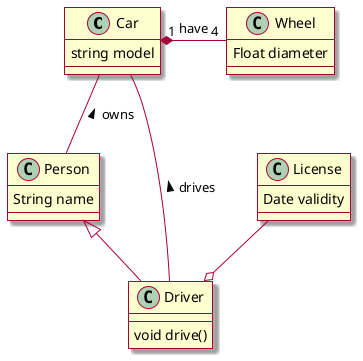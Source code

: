 @startuml
skin rose

class Car {
  string model
  
}

class Person {
  String name
}

class Wheel {
  Float diameter
}

class Driver {
  void drive()
}

class License {
  Date validity
}

Car "1" *- "4" Wheel : have 
Car -- Person : < owns
Person <|-- Driver
License --o Driver

Driver - Car : drives >
@enduml
